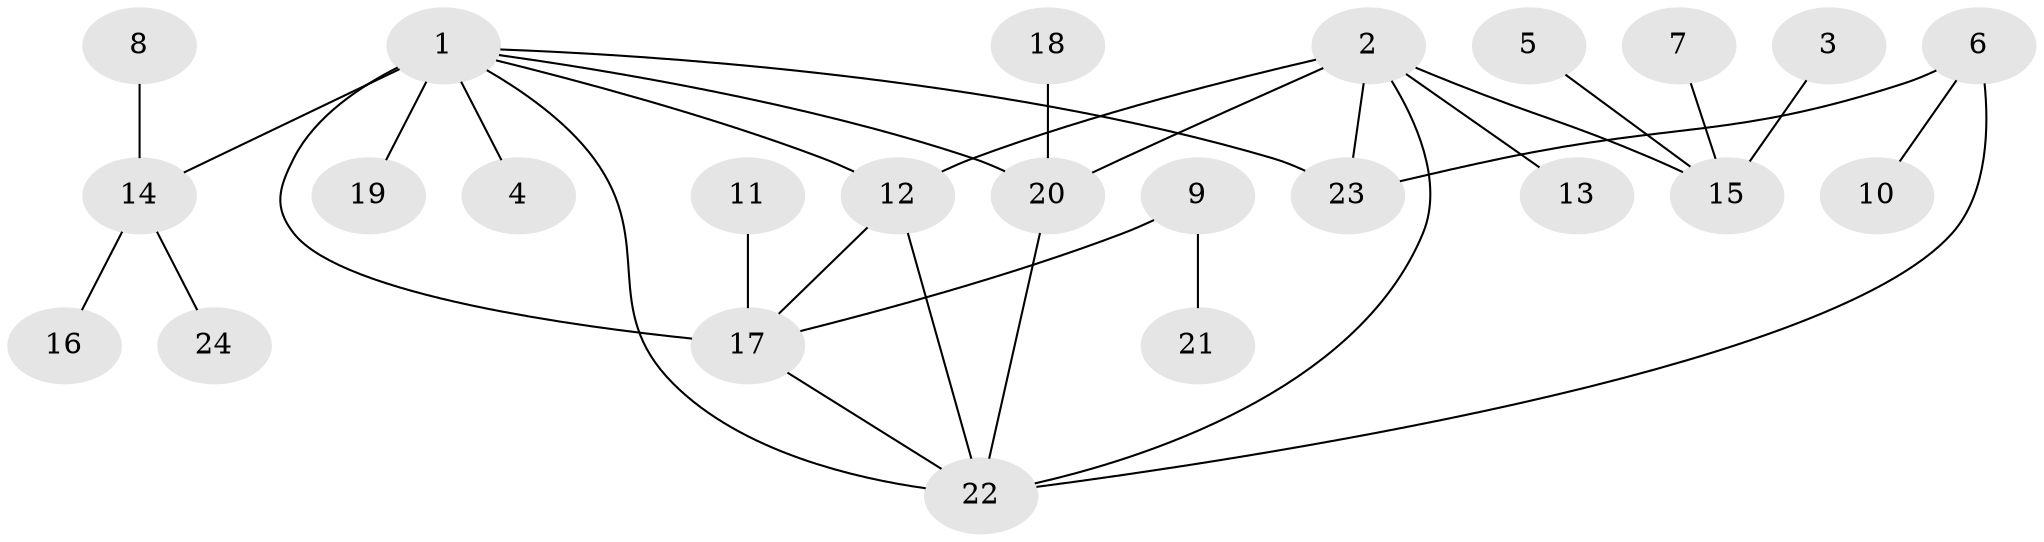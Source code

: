 // original degree distribution, {6: 0.041666666666666664, 4: 0.041666666666666664, 2: 0.2708333333333333, 9: 0.020833333333333332, 8: 0.020833333333333332, 3: 0.10416666666666667, 5: 0.0625, 1: 0.4375}
// Generated by graph-tools (version 1.1) at 2025/02/03/09/25 03:02:36]
// undirected, 24 vertices, 31 edges
graph export_dot {
graph [start="1"]
  node [color=gray90,style=filled];
  1;
  2;
  3;
  4;
  5;
  6;
  7;
  8;
  9;
  10;
  11;
  12;
  13;
  14;
  15;
  16;
  17;
  18;
  19;
  20;
  21;
  22;
  23;
  24;
  1 -- 4 [weight=1.0];
  1 -- 12 [weight=1.0];
  1 -- 14 [weight=1.0];
  1 -- 17 [weight=3.0];
  1 -- 19 [weight=1.0];
  1 -- 20 [weight=1.0];
  1 -- 22 [weight=1.0];
  1 -- 23 [weight=1.0];
  2 -- 12 [weight=1.0];
  2 -- 13 [weight=1.0];
  2 -- 15 [weight=1.0];
  2 -- 20 [weight=1.0];
  2 -- 22 [weight=1.0];
  2 -- 23 [weight=1.0];
  3 -- 15 [weight=1.0];
  5 -- 15 [weight=1.0];
  6 -- 10 [weight=1.0];
  6 -- 22 [weight=1.0];
  6 -- 23 [weight=1.0];
  7 -- 15 [weight=1.0];
  8 -- 14 [weight=1.0];
  9 -- 17 [weight=1.0];
  9 -- 21 [weight=1.0];
  11 -- 17 [weight=1.0];
  12 -- 17 [weight=1.0];
  12 -- 22 [weight=1.0];
  14 -- 16 [weight=1.0];
  14 -- 24 [weight=1.0];
  17 -- 22 [weight=1.0];
  18 -- 20 [weight=1.0];
  20 -- 22 [weight=1.0];
}
